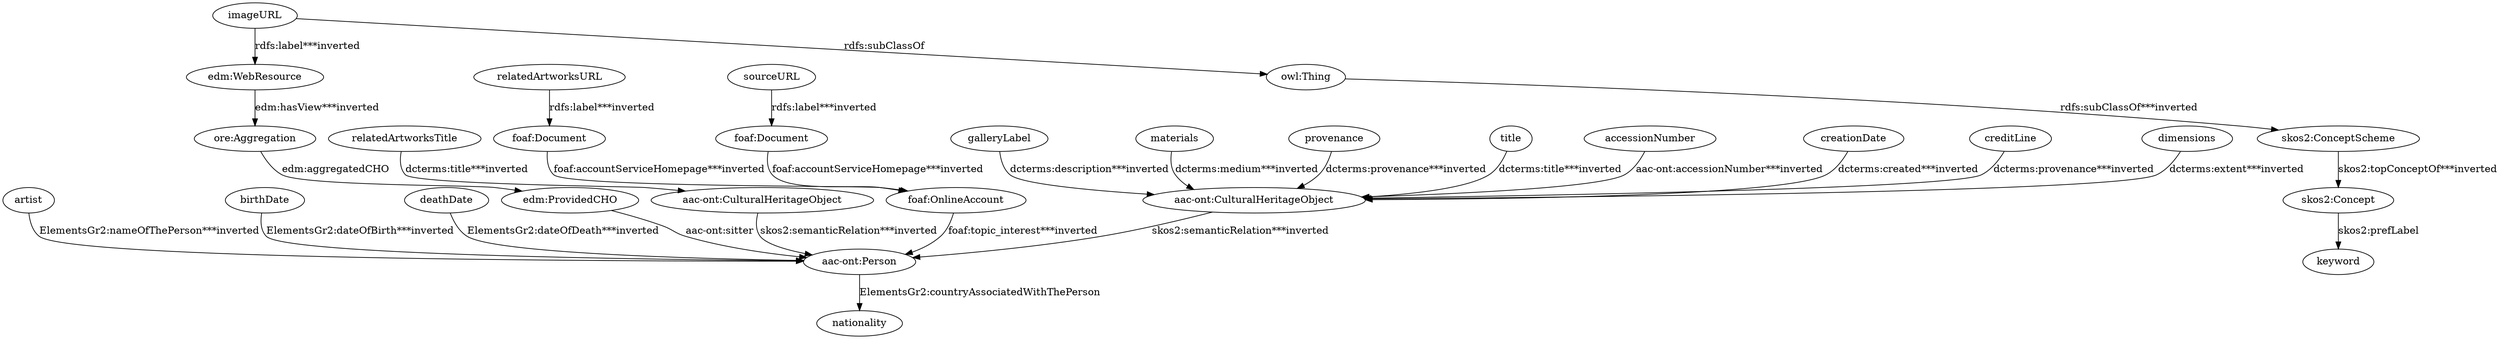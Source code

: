 digraph {
  "aac-ont:CulturalHeritageObject1" [type=class_uri,label="aac-ont:CulturalHeritageObject"]
  "aac-ont:Person1" [type=class_uri,label="aac-ont:Person"]
  "aac-ont:CulturalHeritageObject2" [type=class_uri,label="aac-ont:CulturalHeritageObject"]
  nationality [type=attribute_name,label=nationality]
  accessionNumber [type=attribute_name,label=accessionNumber]
  artist [type=attribute_name,label=artist]
  birthDate [type=attribute_name,label=birthDate]
  creationDate [type=attribute_name,label=creationDate]
  creditLine [type=attribute_name,label=creditLine]
  deathDate [type=attribute_name,label=deathDate]
  dimensions [type=attribute_name,label=dimensions]
  "edm:ProvidedCHO" [type=class_uri,label="edm:ProvidedCHO"]
  "edm:WebResource1" [type=class_uri,label="edm:WebResource"]
  "ore:Aggregation" [type=class_uri,label="ore:Aggregation"]
  "foaf:Document1" [type=class_uri,label="foaf:Document"]
  "foaf:OnlineAccount" [type=class_uri,label="foaf:OnlineAccount"]
  "foaf:Document2" [type=class_uri,label="foaf:Document"]
  galleryLabel [type=attribute_name,label=galleryLabel]
  imageURL [type=attribute_name,label=imageURL]
  "owl:Thing" [type=special,label="owl:Thing"]
  materials [type=attribute_name,label=materials]
  "skos2:ConceptScheme" [type=class_uri,label="skos2:ConceptScheme"]
  provenance [type=attribute_name,label=provenance]
  relatedArtworksTitle [type=attribute_name,label=relatedArtworksTitle]
  relatedArtworksURL [type=attribute_name,label=relatedArtworksURL]
  "skos2:Concept1" [type=class_uri,label="skos2:Concept"]
  keyword [type=attribute_name,label=keyword]
  sourceURL [type=attribute_name,label=sourceURL]
  title [type=attribute_name,label=title]
  "aac-ont:CulturalHeritageObject1" -> "aac-ont:Person1" [type=inherited,label="skos2:semanticRelation***inverted",weight=4]
  "aac-ont:CulturalHeritageObject2" -> "aac-ont:Person1" [type=inherited,label="skos2:semanticRelation***inverted",weight=4]
  "aac-ont:Person1" -> nationality [label="ElementsGr2:countryAssociatedWithThePerson",type=st_property_uri]
  accessionNumber -> "aac-ont:CulturalHeritageObject1" [type=st_property_uri,label="aac-ont:accessionNumber***inverted",weight=1]
  artist -> "aac-ont:Person1" [type=st_property_uri,label="ElementsGr2:nameOfThePerson***inverted",weight=1]
  birthDate -> "aac-ont:Person1" [type=st_property_uri,label="ElementsGr2:dateOfBirth***inverted",weight=1]
  creationDate -> "aac-ont:CulturalHeritageObject1" [type=st_property_uri,label="dcterms:created***inverted",weight=1]
  creditLine -> "aac-ont:CulturalHeritageObject1" [type=st_property_uri,label="dcterms:provenance***inverted",weight=1]
  deathDate -> "aac-ont:Person1" [type=st_property_uri,label="ElementsGr2:dateOfDeath***inverted",weight=1]
  dimensions -> "aac-ont:CulturalHeritageObject1" [type=st_property_uri,label="dcterms:extent***inverted",weight=1]
  "edm:ProvidedCHO" -> "aac-ont:Person1" [label="aac-ont:sitter",type=direct_property_uri,weight=1]
  "edm:WebResource1" -> "ore:Aggregation" [type=direct_property_uri,label="edm:hasView***inverted",weight=1]
  "foaf:Document1" -> "foaf:OnlineAccount" [type=direct_property_uri,label="foaf:accountServiceHomepage***inverted",weight=1]
  "foaf:Document2" -> "foaf:OnlineAccount" [type=direct_property_uri,label="foaf:accountServiceHomepage***inverted",weight=1]
  "foaf:OnlineAccount" -> "aac-ont:Person1" [type=inherited,label="foaf:topic_interest***inverted",weight=4]
  galleryLabel -> "aac-ont:CulturalHeritageObject1" [type=st_property_uri,label="dcterms:description***inverted",weight=1]
  imageURL -> "edm:WebResource1" [type=st_property_uri,label="rdfs:label***inverted",weight=1]
  imageURL -> "owl:Thing" [label="rdfs:subClassOf",type=inherited,weight=0.3333333333333333]
  materials -> "aac-ont:CulturalHeritageObject1" [type=st_property_uri,label="dcterms:medium***inverted",weight=1]
  "ore:Aggregation" -> "edm:ProvidedCHO" [label="edm:aggregatedCHO",type=direct_property_uri,weight=1]
  "owl:Thing" -> "skos2:ConceptScheme" [type=inherited,label="rdfs:subClassOf***inverted",weight=0.3333333333333333]
  provenance -> "aac-ont:CulturalHeritageObject1" [type=st_property_uri,label="dcterms:provenance***inverted",weight=1]
  relatedArtworksTitle -> "aac-ont:CulturalHeritageObject2" [type=st_property_uri,label="dcterms:title***inverted",weight=1]
  relatedArtworksURL -> "foaf:Document1" [type=st_property_uri,label="rdfs:label***inverted",weight=1]
  "skos2:Concept1" -> keyword [label="skos2:prefLabel",type=st_property_uri]
  "skos2:ConceptScheme" -> "skos2:Concept1" [type=direct_property_uri,label="skos2:topConceptOf***inverted",weight=1]
  sourceURL -> "foaf:Document2" [type=st_property_uri,label="rdfs:label***inverted",weight=1]
  title -> "aac-ont:CulturalHeritageObject1" [type=st_property_uri,label="dcterms:title***inverted",weight=1]
}
